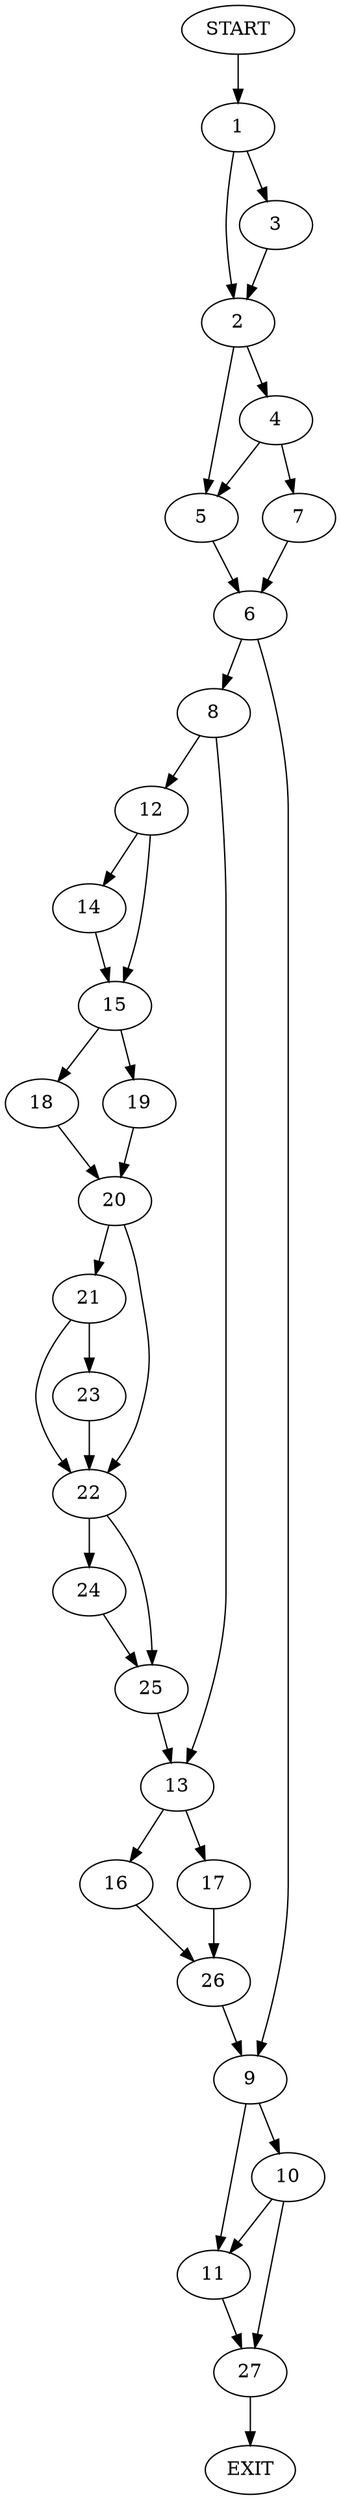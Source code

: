 digraph {
0 [label="START"]
28 [label="EXIT"]
0 -> 1
1 -> 2
1 -> 3
2 -> 4
2 -> 5
3 -> 2
5 -> 6
4 -> 7
4 -> 5
7 -> 6
6 -> 8
6 -> 9
9 -> 10
9 -> 11
8 -> 12
8 -> 13
12 -> 14
12 -> 15
13 -> 16
13 -> 17
14 -> 15
15 -> 18
15 -> 19
19 -> 20
18 -> 20
20 -> 21
20 -> 22
21 -> 22
21 -> 23
22 -> 24
22 -> 25
23 -> 22
24 -> 25
25 -> 13
16 -> 26
17 -> 26
26 -> 9
11 -> 27
10 -> 27
10 -> 11
27 -> 28
}
